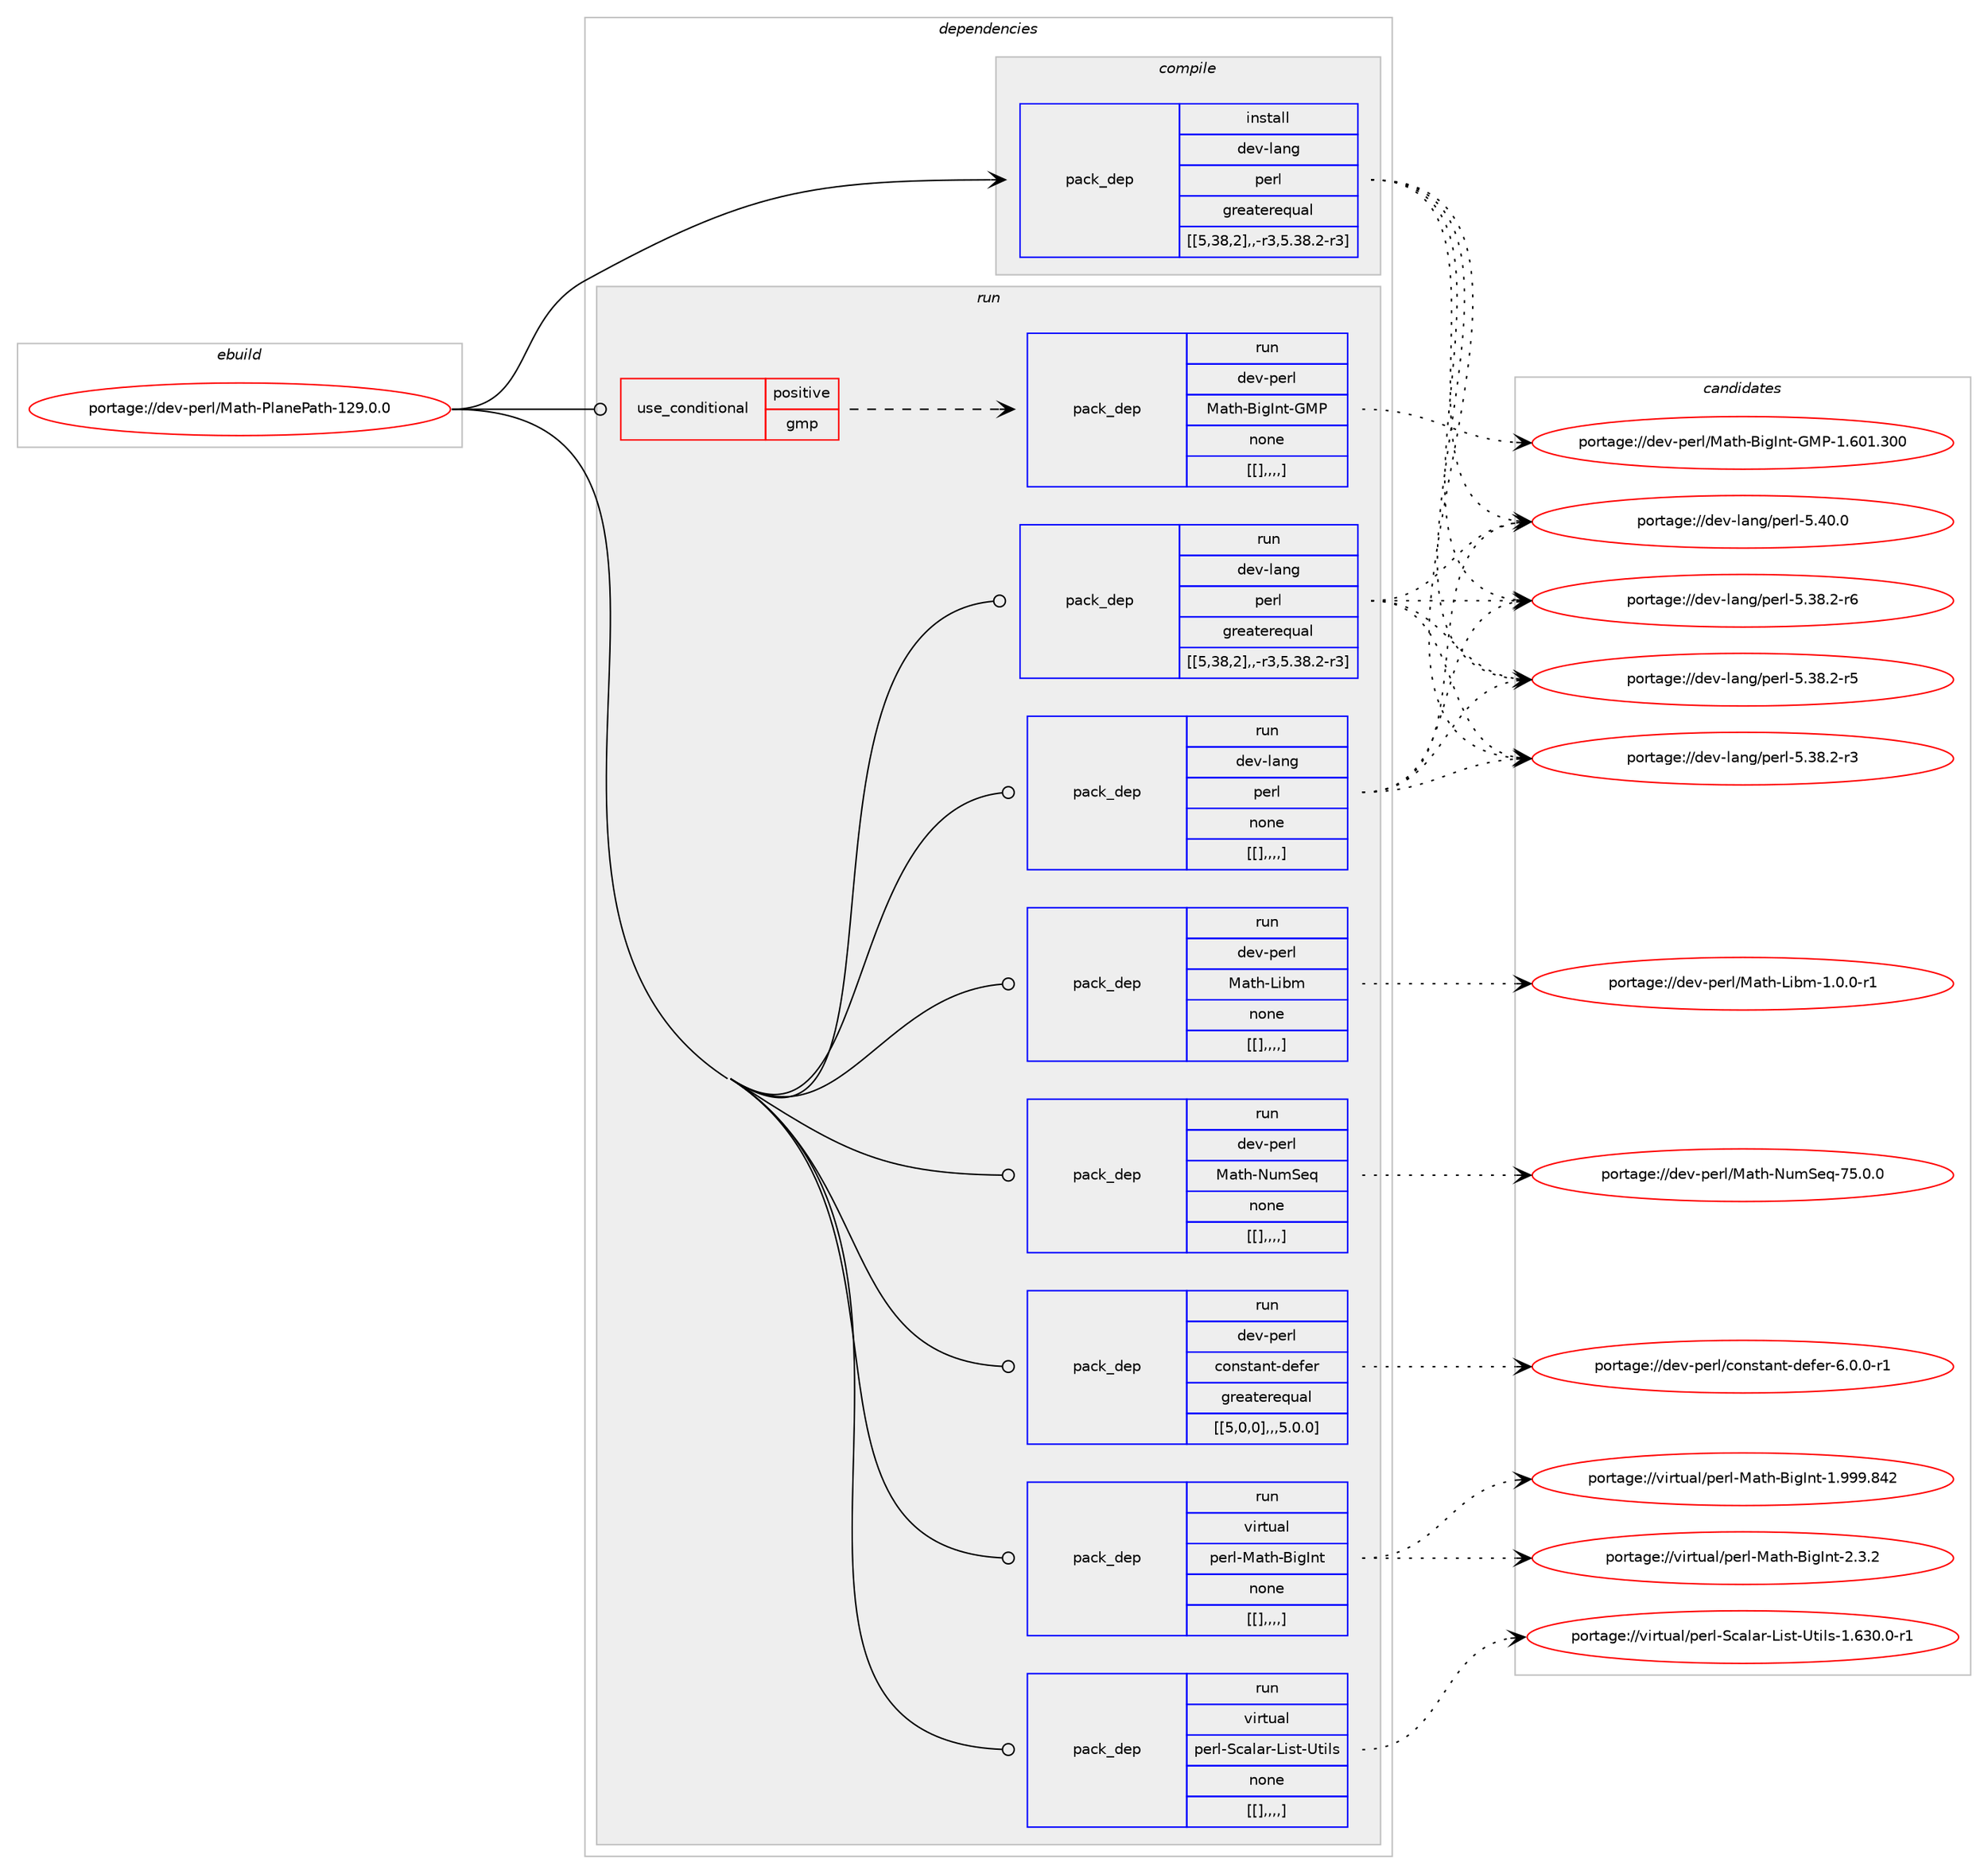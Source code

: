 digraph prolog {

# *************
# Graph options
# *************

newrank=true;
concentrate=true;
compound=true;
graph [rankdir=LR,fontname=Helvetica,fontsize=10,ranksep=1.5];#, ranksep=2.5, nodesep=0.2];
edge  [arrowhead=vee];
node  [fontname=Helvetica,fontsize=10];

# **********
# The ebuild
# **********

subgraph cluster_leftcol {
color=gray;
label=<<i>ebuild</i>>;
id [label="portage://dev-perl/Math-PlanePath-129.0.0", color=red, width=4, href="../dev-perl/Math-PlanePath-129.0.0.svg"];
}

# ****************
# The dependencies
# ****************

subgraph cluster_midcol {
color=gray;
label=<<i>dependencies</i>>;
subgraph cluster_compile {
fillcolor="#eeeeee";
style=filled;
label=<<i>compile</i>>;
subgraph pack102313 {
dependency133971 [label=<<TABLE BORDER="0" CELLBORDER="1" CELLSPACING="0" CELLPADDING="4" WIDTH="220"><TR><TD ROWSPAN="6" CELLPADDING="30">pack_dep</TD></TR><TR><TD WIDTH="110">install</TD></TR><TR><TD>dev-lang</TD></TR><TR><TD>perl</TD></TR><TR><TD>greaterequal</TD></TR><TR><TD>[[5,38,2],,-r3,5.38.2-r3]</TD></TR></TABLE>>, shape=none, color=blue];
}
id:e -> dependency133971:w [weight=20,style="solid",arrowhead="vee"];
}
subgraph cluster_compileandrun {
fillcolor="#eeeeee";
style=filled;
label=<<i>compile and run</i>>;
}
subgraph cluster_run {
fillcolor="#eeeeee";
style=filled;
label=<<i>run</i>>;
subgraph cond30474 {
dependency133972 [label=<<TABLE BORDER="0" CELLBORDER="1" CELLSPACING="0" CELLPADDING="4"><TR><TD ROWSPAN="3" CELLPADDING="10">use_conditional</TD></TR><TR><TD>positive</TD></TR><TR><TD>gmp</TD></TR></TABLE>>, shape=none, color=red];
subgraph pack102314 {
dependency133973 [label=<<TABLE BORDER="0" CELLBORDER="1" CELLSPACING="0" CELLPADDING="4" WIDTH="220"><TR><TD ROWSPAN="6" CELLPADDING="30">pack_dep</TD></TR><TR><TD WIDTH="110">run</TD></TR><TR><TD>dev-perl</TD></TR><TR><TD>Math-BigInt-GMP</TD></TR><TR><TD>none</TD></TR><TR><TD>[[],,,,]</TD></TR></TABLE>>, shape=none, color=blue];
}
dependency133972:e -> dependency133973:w [weight=20,style="dashed",arrowhead="vee"];
}
id:e -> dependency133972:w [weight=20,style="solid",arrowhead="odot"];
subgraph pack102315 {
dependency133974 [label=<<TABLE BORDER="0" CELLBORDER="1" CELLSPACING="0" CELLPADDING="4" WIDTH="220"><TR><TD ROWSPAN="6" CELLPADDING="30">pack_dep</TD></TR><TR><TD WIDTH="110">run</TD></TR><TR><TD>dev-lang</TD></TR><TR><TD>perl</TD></TR><TR><TD>greaterequal</TD></TR><TR><TD>[[5,38,2],,-r3,5.38.2-r3]</TD></TR></TABLE>>, shape=none, color=blue];
}
id:e -> dependency133974:w [weight=20,style="solid",arrowhead="odot"];
subgraph pack102316 {
dependency133975 [label=<<TABLE BORDER="0" CELLBORDER="1" CELLSPACING="0" CELLPADDING="4" WIDTH="220"><TR><TD ROWSPAN="6" CELLPADDING="30">pack_dep</TD></TR><TR><TD WIDTH="110">run</TD></TR><TR><TD>dev-lang</TD></TR><TR><TD>perl</TD></TR><TR><TD>none</TD></TR><TR><TD>[[],,,,]</TD></TR></TABLE>>, shape=none, color=blue];
}
id:e -> dependency133975:w [weight=20,style="solid",arrowhead="odot"];
subgraph pack102317 {
dependency133976 [label=<<TABLE BORDER="0" CELLBORDER="1" CELLSPACING="0" CELLPADDING="4" WIDTH="220"><TR><TD ROWSPAN="6" CELLPADDING="30">pack_dep</TD></TR><TR><TD WIDTH="110">run</TD></TR><TR><TD>dev-perl</TD></TR><TR><TD>Math-Libm</TD></TR><TR><TD>none</TD></TR><TR><TD>[[],,,,]</TD></TR></TABLE>>, shape=none, color=blue];
}
id:e -> dependency133976:w [weight=20,style="solid",arrowhead="odot"];
subgraph pack102318 {
dependency133977 [label=<<TABLE BORDER="0" CELLBORDER="1" CELLSPACING="0" CELLPADDING="4" WIDTH="220"><TR><TD ROWSPAN="6" CELLPADDING="30">pack_dep</TD></TR><TR><TD WIDTH="110">run</TD></TR><TR><TD>dev-perl</TD></TR><TR><TD>Math-NumSeq</TD></TR><TR><TD>none</TD></TR><TR><TD>[[],,,,]</TD></TR></TABLE>>, shape=none, color=blue];
}
id:e -> dependency133977:w [weight=20,style="solid",arrowhead="odot"];
subgraph pack102319 {
dependency133978 [label=<<TABLE BORDER="0" CELLBORDER="1" CELLSPACING="0" CELLPADDING="4" WIDTH="220"><TR><TD ROWSPAN="6" CELLPADDING="30">pack_dep</TD></TR><TR><TD WIDTH="110">run</TD></TR><TR><TD>dev-perl</TD></TR><TR><TD>constant-defer</TD></TR><TR><TD>greaterequal</TD></TR><TR><TD>[[5,0,0],,,5.0.0]</TD></TR></TABLE>>, shape=none, color=blue];
}
id:e -> dependency133978:w [weight=20,style="solid",arrowhead="odot"];
subgraph pack102320 {
dependency133979 [label=<<TABLE BORDER="0" CELLBORDER="1" CELLSPACING="0" CELLPADDING="4" WIDTH="220"><TR><TD ROWSPAN="6" CELLPADDING="30">pack_dep</TD></TR><TR><TD WIDTH="110">run</TD></TR><TR><TD>virtual</TD></TR><TR><TD>perl-Math-BigInt</TD></TR><TR><TD>none</TD></TR><TR><TD>[[],,,,]</TD></TR></TABLE>>, shape=none, color=blue];
}
id:e -> dependency133979:w [weight=20,style="solid",arrowhead="odot"];
subgraph pack102321 {
dependency133980 [label=<<TABLE BORDER="0" CELLBORDER="1" CELLSPACING="0" CELLPADDING="4" WIDTH="220"><TR><TD ROWSPAN="6" CELLPADDING="30">pack_dep</TD></TR><TR><TD WIDTH="110">run</TD></TR><TR><TD>virtual</TD></TR><TR><TD>perl-Scalar-List-Utils</TD></TR><TR><TD>none</TD></TR><TR><TD>[[],,,,]</TD></TR></TABLE>>, shape=none, color=blue];
}
id:e -> dependency133980:w [weight=20,style="solid",arrowhead="odot"];
}
}

# **************
# The candidates
# **************

subgraph cluster_choices {
rank=same;
color=gray;
label=<<i>candidates</i>>;

subgraph choice102313 {
color=black;
nodesep=1;
choice10010111845108971101034711210111410845534652484648 [label="portage://dev-lang/perl-5.40.0", color=red, width=4,href="../dev-lang/perl-5.40.0.svg"];
choice100101118451089711010347112101114108455346515646504511454 [label="portage://dev-lang/perl-5.38.2-r6", color=red, width=4,href="../dev-lang/perl-5.38.2-r6.svg"];
choice100101118451089711010347112101114108455346515646504511453 [label="portage://dev-lang/perl-5.38.2-r5", color=red, width=4,href="../dev-lang/perl-5.38.2-r5.svg"];
choice100101118451089711010347112101114108455346515646504511451 [label="portage://dev-lang/perl-5.38.2-r3", color=red, width=4,href="../dev-lang/perl-5.38.2-r3.svg"];
dependency133971:e -> choice10010111845108971101034711210111410845534652484648:w [style=dotted,weight="100"];
dependency133971:e -> choice100101118451089711010347112101114108455346515646504511454:w [style=dotted,weight="100"];
dependency133971:e -> choice100101118451089711010347112101114108455346515646504511453:w [style=dotted,weight="100"];
dependency133971:e -> choice100101118451089711010347112101114108455346515646504511451:w [style=dotted,weight="100"];
}
subgraph choice102314 {
color=black;
nodesep=1;
choice100101118451121011141084777971161044566105103731101164571778045494654484946514848 [label="portage://dev-perl/Math-BigInt-GMP-1.601.300", color=red, width=4,href="../dev-perl/Math-BigInt-GMP-1.601.300.svg"];
dependency133973:e -> choice100101118451121011141084777971161044566105103731101164571778045494654484946514848:w [style=dotted,weight="100"];
}
subgraph choice102315 {
color=black;
nodesep=1;
choice10010111845108971101034711210111410845534652484648 [label="portage://dev-lang/perl-5.40.0", color=red, width=4,href="../dev-lang/perl-5.40.0.svg"];
choice100101118451089711010347112101114108455346515646504511454 [label="portage://dev-lang/perl-5.38.2-r6", color=red, width=4,href="../dev-lang/perl-5.38.2-r6.svg"];
choice100101118451089711010347112101114108455346515646504511453 [label="portage://dev-lang/perl-5.38.2-r5", color=red, width=4,href="../dev-lang/perl-5.38.2-r5.svg"];
choice100101118451089711010347112101114108455346515646504511451 [label="portage://dev-lang/perl-5.38.2-r3", color=red, width=4,href="../dev-lang/perl-5.38.2-r3.svg"];
dependency133974:e -> choice10010111845108971101034711210111410845534652484648:w [style=dotted,weight="100"];
dependency133974:e -> choice100101118451089711010347112101114108455346515646504511454:w [style=dotted,weight="100"];
dependency133974:e -> choice100101118451089711010347112101114108455346515646504511453:w [style=dotted,weight="100"];
dependency133974:e -> choice100101118451089711010347112101114108455346515646504511451:w [style=dotted,weight="100"];
}
subgraph choice102316 {
color=black;
nodesep=1;
choice10010111845108971101034711210111410845534652484648 [label="portage://dev-lang/perl-5.40.0", color=red, width=4,href="../dev-lang/perl-5.40.0.svg"];
choice100101118451089711010347112101114108455346515646504511454 [label="portage://dev-lang/perl-5.38.2-r6", color=red, width=4,href="../dev-lang/perl-5.38.2-r6.svg"];
choice100101118451089711010347112101114108455346515646504511453 [label="portage://dev-lang/perl-5.38.2-r5", color=red, width=4,href="../dev-lang/perl-5.38.2-r5.svg"];
choice100101118451089711010347112101114108455346515646504511451 [label="portage://dev-lang/perl-5.38.2-r3", color=red, width=4,href="../dev-lang/perl-5.38.2-r3.svg"];
dependency133975:e -> choice10010111845108971101034711210111410845534652484648:w [style=dotted,weight="100"];
dependency133975:e -> choice100101118451089711010347112101114108455346515646504511454:w [style=dotted,weight="100"];
dependency133975:e -> choice100101118451089711010347112101114108455346515646504511453:w [style=dotted,weight="100"];
dependency133975:e -> choice100101118451089711010347112101114108455346515646504511451:w [style=dotted,weight="100"];
}
subgraph choice102317 {
color=black;
nodesep=1;
choice100101118451121011141084777971161044576105981094549464846484511449 [label="portage://dev-perl/Math-Libm-1.0.0-r1", color=red, width=4,href="../dev-perl/Math-Libm-1.0.0-r1.svg"];
dependency133976:e -> choice100101118451121011141084777971161044576105981094549464846484511449:w [style=dotted,weight="100"];
}
subgraph choice102318 {
color=black;
nodesep=1;
choice1001011184511210111410847779711610445781171098310111345555346484648 [label="portage://dev-perl/Math-NumSeq-75.0.0", color=red, width=4,href="../dev-perl/Math-NumSeq-75.0.0.svg"];
dependency133977:e -> choice1001011184511210111410847779711610445781171098310111345555346484648:w [style=dotted,weight="100"];
}
subgraph choice102319 {
color=black;
nodesep=1;
choice10010111845112101114108479911111011511697110116451001011021011144554464846484511449 [label="portage://dev-perl/constant-defer-6.0.0-r1", color=red, width=4,href="../dev-perl/constant-defer-6.0.0-r1.svg"];
dependency133978:e -> choice10010111845112101114108479911111011511697110116451001011021011144554464846484511449:w [style=dotted,weight="100"];
}
subgraph choice102320 {
color=black;
nodesep=1;
choice1181051141161179710847112101114108457797116104456610510373110116455046514650 [label="portage://virtual/perl-Math-BigInt-2.3.2", color=red, width=4,href="../virtual/perl-Math-BigInt-2.3.2.svg"];
choice118105114116117971084711210111410845779711610445661051037311011645494657575746565250 [label="portage://virtual/perl-Math-BigInt-1.999.842", color=red, width=4,href="../virtual/perl-Math-BigInt-1.999.842.svg"];
dependency133979:e -> choice1181051141161179710847112101114108457797116104456610510373110116455046514650:w [style=dotted,weight="100"];
dependency133979:e -> choice118105114116117971084711210111410845779711610445661051037311011645494657575746565250:w [style=dotted,weight="100"];
}
subgraph choice102321 {
color=black;
nodesep=1;
choice118105114116117971084711210111410845839997108971144576105115116458511610510811545494654514846484511449 [label="portage://virtual/perl-Scalar-List-Utils-1.630.0-r1", color=red, width=4,href="../virtual/perl-Scalar-List-Utils-1.630.0-r1.svg"];
dependency133980:e -> choice118105114116117971084711210111410845839997108971144576105115116458511610510811545494654514846484511449:w [style=dotted,weight="100"];
}
}

}
